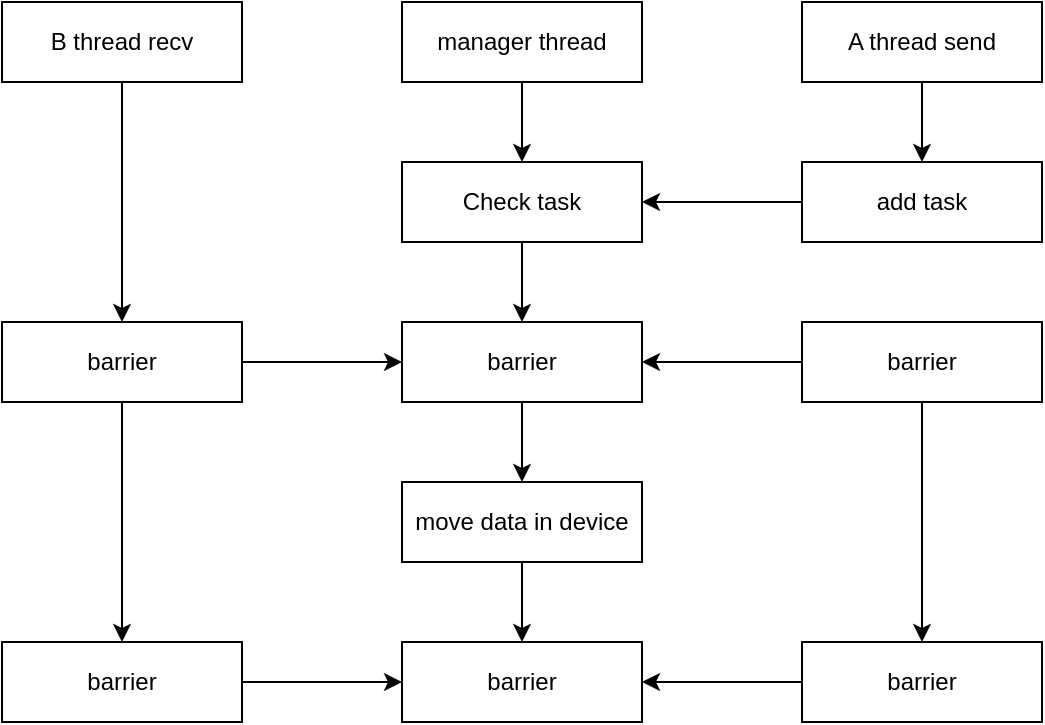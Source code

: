 <mxfile version="21.4.0" type="github">
  <diagram id="R2lEEEUBdFMjLlhIrx00" name="Page-1">
    <mxGraphModel dx="823" dy="544" grid="1" gridSize="10" guides="1" tooltips="1" connect="1" arrows="1" fold="1" page="1" pageScale="1" pageWidth="850" pageHeight="1100" math="0" shadow="0" extFonts="Permanent Marker^https://fonts.googleapis.com/css?family=Permanent+Marker">
      <root>
        <mxCell id="0" />
        <mxCell id="1" parent="0" />
        <mxCell id="-wnJ2nHs6PJMpkNdf5_R-5" value="" style="edgeStyle=orthogonalEdgeStyle;rounded=0;orthogonalLoop=1;jettySize=auto;html=1;" edge="1" parent="1" source="-wnJ2nHs6PJMpkNdf5_R-1" target="-wnJ2nHs6PJMpkNdf5_R-3">
          <mxGeometry relative="1" as="geometry" />
        </mxCell>
        <mxCell id="-wnJ2nHs6PJMpkNdf5_R-1" value="manager thread" style="rounded=0;whiteSpace=wrap;html=1;" vertex="1" parent="1">
          <mxGeometry x="200" y="120" width="120" height="40" as="geometry" />
        </mxCell>
        <mxCell id="-wnJ2nHs6PJMpkNdf5_R-4" value="" style="edgeStyle=orthogonalEdgeStyle;rounded=0;orthogonalLoop=1;jettySize=auto;html=1;" edge="1" parent="1" source="-wnJ2nHs6PJMpkNdf5_R-2" target="-wnJ2nHs6PJMpkNdf5_R-3">
          <mxGeometry relative="1" as="geometry" />
        </mxCell>
        <mxCell id="-wnJ2nHs6PJMpkNdf5_R-2" value="add task" style="rounded=0;whiteSpace=wrap;html=1;" vertex="1" parent="1">
          <mxGeometry x="400" y="200" width="120" height="40" as="geometry" />
        </mxCell>
        <mxCell id="-wnJ2nHs6PJMpkNdf5_R-11" value="" style="edgeStyle=orthogonalEdgeStyle;rounded=0;orthogonalLoop=1;jettySize=auto;html=1;" edge="1" parent="1" source="-wnJ2nHs6PJMpkNdf5_R-3" target="-wnJ2nHs6PJMpkNdf5_R-6">
          <mxGeometry relative="1" as="geometry" />
        </mxCell>
        <mxCell id="-wnJ2nHs6PJMpkNdf5_R-3" value="Check task" style="rounded=0;whiteSpace=wrap;html=1;" vertex="1" parent="1">
          <mxGeometry x="200" y="200" width="120" height="40" as="geometry" />
        </mxCell>
        <mxCell id="-wnJ2nHs6PJMpkNdf5_R-16" value="" style="edgeStyle=orthogonalEdgeStyle;rounded=0;orthogonalLoop=1;jettySize=auto;html=1;" edge="1" parent="1" source="-wnJ2nHs6PJMpkNdf5_R-6" target="-wnJ2nHs6PJMpkNdf5_R-12">
          <mxGeometry relative="1" as="geometry" />
        </mxCell>
        <mxCell id="-wnJ2nHs6PJMpkNdf5_R-6" value="barrier" style="rounded=0;whiteSpace=wrap;html=1;" vertex="1" parent="1">
          <mxGeometry x="200" y="280" width="120" height="40" as="geometry" />
        </mxCell>
        <mxCell id="-wnJ2nHs6PJMpkNdf5_R-14" value="" style="edgeStyle=orthogonalEdgeStyle;rounded=0;orthogonalLoop=1;jettySize=auto;html=1;" edge="1" parent="1" source="-wnJ2nHs6PJMpkNdf5_R-7" target="-wnJ2nHs6PJMpkNdf5_R-6">
          <mxGeometry relative="1" as="geometry" />
        </mxCell>
        <mxCell id="-wnJ2nHs6PJMpkNdf5_R-21" value="" style="edgeStyle=orthogonalEdgeStyle;rounded=0;orthogonalLoop=1;jettySize=auto;html=1;" edge="1" parent="1" source="-wnJ2nHs6PJMpkNdf5_R-7" target="-wnJ2nHs6PJMpkNdf5_R-17">
          <mxGeometry relative="1" as="geometry" />
        </mxCell>
        <mxCell id="-wnJ2nHs6PJMpkNdf5_R-7" value="barrier" style="rounded=0;whiteSpace=wrap;html=1;" vertex="1" parent="1">
          <mxGeometry y="280" width="120" height="40" as="geometry" />
        </mxCell>
        <mxCell id="-wnJ2nHs6PJMpkNdf5_R-10" value="" style="edgeStyle=orthogonalEdgeStyle;rounded=0;orthogonalLoop=1;jettySize=auto;html=1;" edge="1" parent="1" source="-wnJ2nHs6PJMpkNdf5_R-8" target="-wnJ2nHs6PJMpkNdf5_R-2">
          <mxGeometry relative="1" as="geometry" />
        </mxCell>
        <mxCell id="-wnJ2nHs6PJMpkNdf5_R-8" value="A thread send" style="rounded=0;whiteSpace=wrap;html=1;" vertex="1" parent="1">
          <mxGeometry x="400" y="120" width="120" height="40" as="geometry" />
        </mxCell>
        <mxCell id="-wnJ2nHs6PJMpkNdf5_R-25" value="" style="edgeStyle=orthogonalEdgeStyle;rounded=0;orthogonalLoop=1;jettySize=auto;html=1;" edge="1" parent="1" source="-wnJ2nHs6PJMpkNdf5_R-9" target="-wnJ2nHs6PJMpkNdf5_R-7">
          <mxGeometry relative="1" as="geometry" />
        </mxCell>
        <mxCell id="-wnJ2nHs6PJMpkNdf5_R-9" value="B thread recv" style="rounded=0;whiteSpace=wrap;html=1;" vertex="1" parent="1">
          <mxGeometry y="120" width="120" height="40" as="geometry" />
        </mxCell>
        <mxCell id="-wnJ2nHs6PJMpkNdf5_R-20" value="" style="edgeStyle=orthogonalEdgeStyle;rounded=0;orthogonalLoop=1;jettySize=auto;html=1;" edge="1" parent="1" source="-wnJ2nHs6PJMpkNdf5_R-12" target="-wnJ2nHs6PJMpkNdf5_R-19">
          <mxGeometry relative="1" as="geometry" />
        </mxCell>
        <mxCell id="-wnJ2nHs6PJMpkNdf5_R-12" value="move data in device" style="rounded=0;whiteSpace=wrap;html=1;" vertex="1" parent="1">
          <mxGeometry x="200" y="360" width="120" height="40" as="geometry" />
        </mxCell>
        <mxCell id="-wnJ2nHs6PJMpkNdf5_R-15" value="" style="edgeStyle=orthogonalEdgeStyle;rounded=0;orthogonalLoop=1;jettySize=auto;html=1;" edge="1" parent="1" source="-wnJ2nHs6PJMpkNdf5_R-13" target="-wnJ2nHs6PJMpkNdf5_R-6">
          <mxGeometry relative="1" as="geometry" />
        </mxCell>
        <mxCell id="-wnJ2nHs6PJMpkNdf5_R-22" value="" style="edgeStyle=orthogonalEdgeStyle;rounded=0;orthogonalLoop=1;jettySize=auto;html=1;" edge="1" parent="1" source="-wnJ2nHs6PJMpkNdf5_R-13" target="-wnJ2nHs6PJMpkNdf5_R-18">
          <mxGeometry relative="1" as="geometry" />
        </mxCell>
        <mxCell id="-wnJ2nHs6PJMpkNdf5_R-13" value="barrier" style="rounded=0;whiteSpace=wrap;html=1;" vertex="1" parent="1">
          <mxGeometry x="400" y="280" width="120" height="40" as="geometry" />
        </mxCell>
        <mxCell id="-wnJ2nHs6PJMpkNdf5_R-23" value="" style="edgeStyle=orthogonalEdgeStyle;rounded=0;orthogonalLoop=1;jettySize=auto;html=1;" edge="1" parent="1" source="-wnJ2nHs6PJMpkNdf5_R-17" target="-wnJ2nHs6PJMpkNdf5_R-19">
          <mxGeometry relative="1" as="geometry" />
        </mxCell>
        <mxCell id="-wnJ2nHs6PJMpkNdf5_R-17" value="barrier" style="rounded=0;whiteSpace=wrap;html=1;" vertex="1" parent="1">
          <mxGeometry y="440" width="120" height="40" as="geometry" />
        </mxCell>
        <mxCell id="-wnJ2nHs6PJMpkNdf5_R-24" value="" style="edgeStyle=orthogonalEdgeStyle;rounded=0;orthogonalLoop=1;jettySize=auto;html=1;" edge="1" parent="1" source="-wnJ2nHs6PJMpkNdf5_R-18" target="-wnJ2nHs6PJMpkNdf5_R-19">
          <mxGeometry relative="1" as="geometry" />
        </mxCell>
        <mxCell id="-wnJ2nHs6PJMpkNdf5_R-18" value="barrier" style="rounded=0;whiteSpace=wrap;html=1;" vertex="1" parent="1">
          <mxGeometry x="400" y="440" width="120" height="40" as="geometry" />
        </mxCell>
        <mxCell id="-wnJ2nHs6PJMpkNdf5_R-19" value="barrier" style="rounded=0;whiteSpace=wrap;html=1;" vertex="1" parent="1">
          <mxGeometry x="200" y="440" width="120" height="40" as="geometry" />
        </mxCell>
      </root>
    </mxGraphModel>
  </diagram>
</mxfile>
